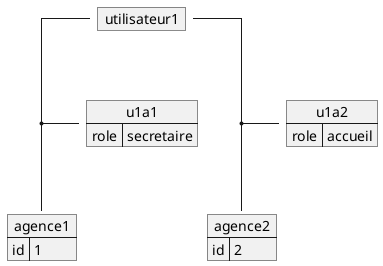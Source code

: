 @startuml
skinparam linetype ortho
map utilisateur1 {
}

map agence1 {
  id => 1
}

map agence2 {
  id => 2
}

map u1a1 {
  role => secretaire
}

map u1a2 {
  role => accueil
}

utilisateur1 -- agence1
utilisateur1 -- agence2

(utilisateur1, agence1) -- u1a1
(utilisateur1, agence2) -- u1a2
@enduml